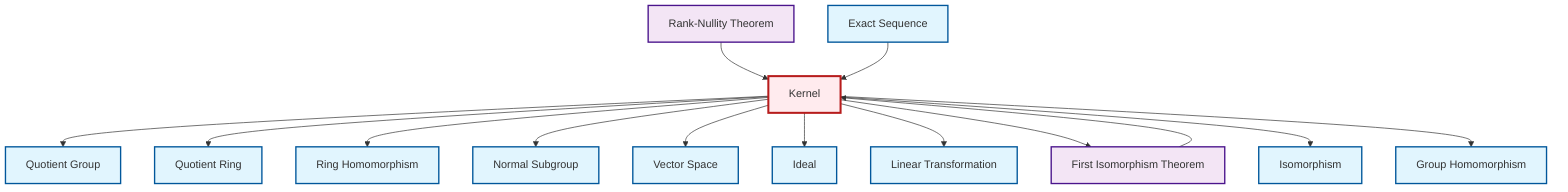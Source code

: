graph TD
    classDef definition fill:#e1f5fe,stroke:#01579b,stroke-width:2px
    classDef theorem fill:#f3e5f5,stroke:#4a148c,stroke-width:2px
    classDef axiom fill:#fff3e0,stroke:#e65100,stroke-width:2px
    classDef example fill:#e8f5e9,stroke:#1b5e20,stroke-width:2px
    classDef current fill:#ffebee,stroke:#b71c1c,stroke-width:3px
    def-linear-transformation["Linear Transformation"]:::definition
    def-exact-sequence["Exact Sequence"]:::definition
    def-normal-subgroup["Normal Subgroup"]:::definition
    def-quotient-ring["Quotient Ring"]:::definition
    def-vector-space["Vector Space"]:::definition
    def-quotient-group["Quotient Group"]:::definition
    thm-first-isomorphism["First Isomorphism Theorem"]:::theorem
    thm-rank-nullity["Rank-Nullity Theorem"]:::theorem
    def-isomorphism["Isomorphism"]:::definition
    def-ideal["Ideal"]:::definition
    def-kernel["Kernel"]:::definition
    def-ring-homomorphism["Ring Homomorphism"]:::definition
    def-homomorphism["Group Homomorphism"]:::definition
    def-kernel --> def-quotient-group
    def-kernel --> def-quotient-ring
    thm-first-isomorphism --> def-kernel
    thm-rank-nullity --> def-kernel
    def-kernel --> def-ring-homomorphism
    def-kernel --> def-normal-subgroup
    def-kernel --> def-vector-space
    def-kernel --> def-ideal
    def-kernel --> def-linear-transformation
    def-kernel --> thm-first-isomorphism
    def-exact-sequence --> def-kernel
    def-kernel --> def-isomorphism
    def-kernel --> def-homomorphism
    class def-kernel current